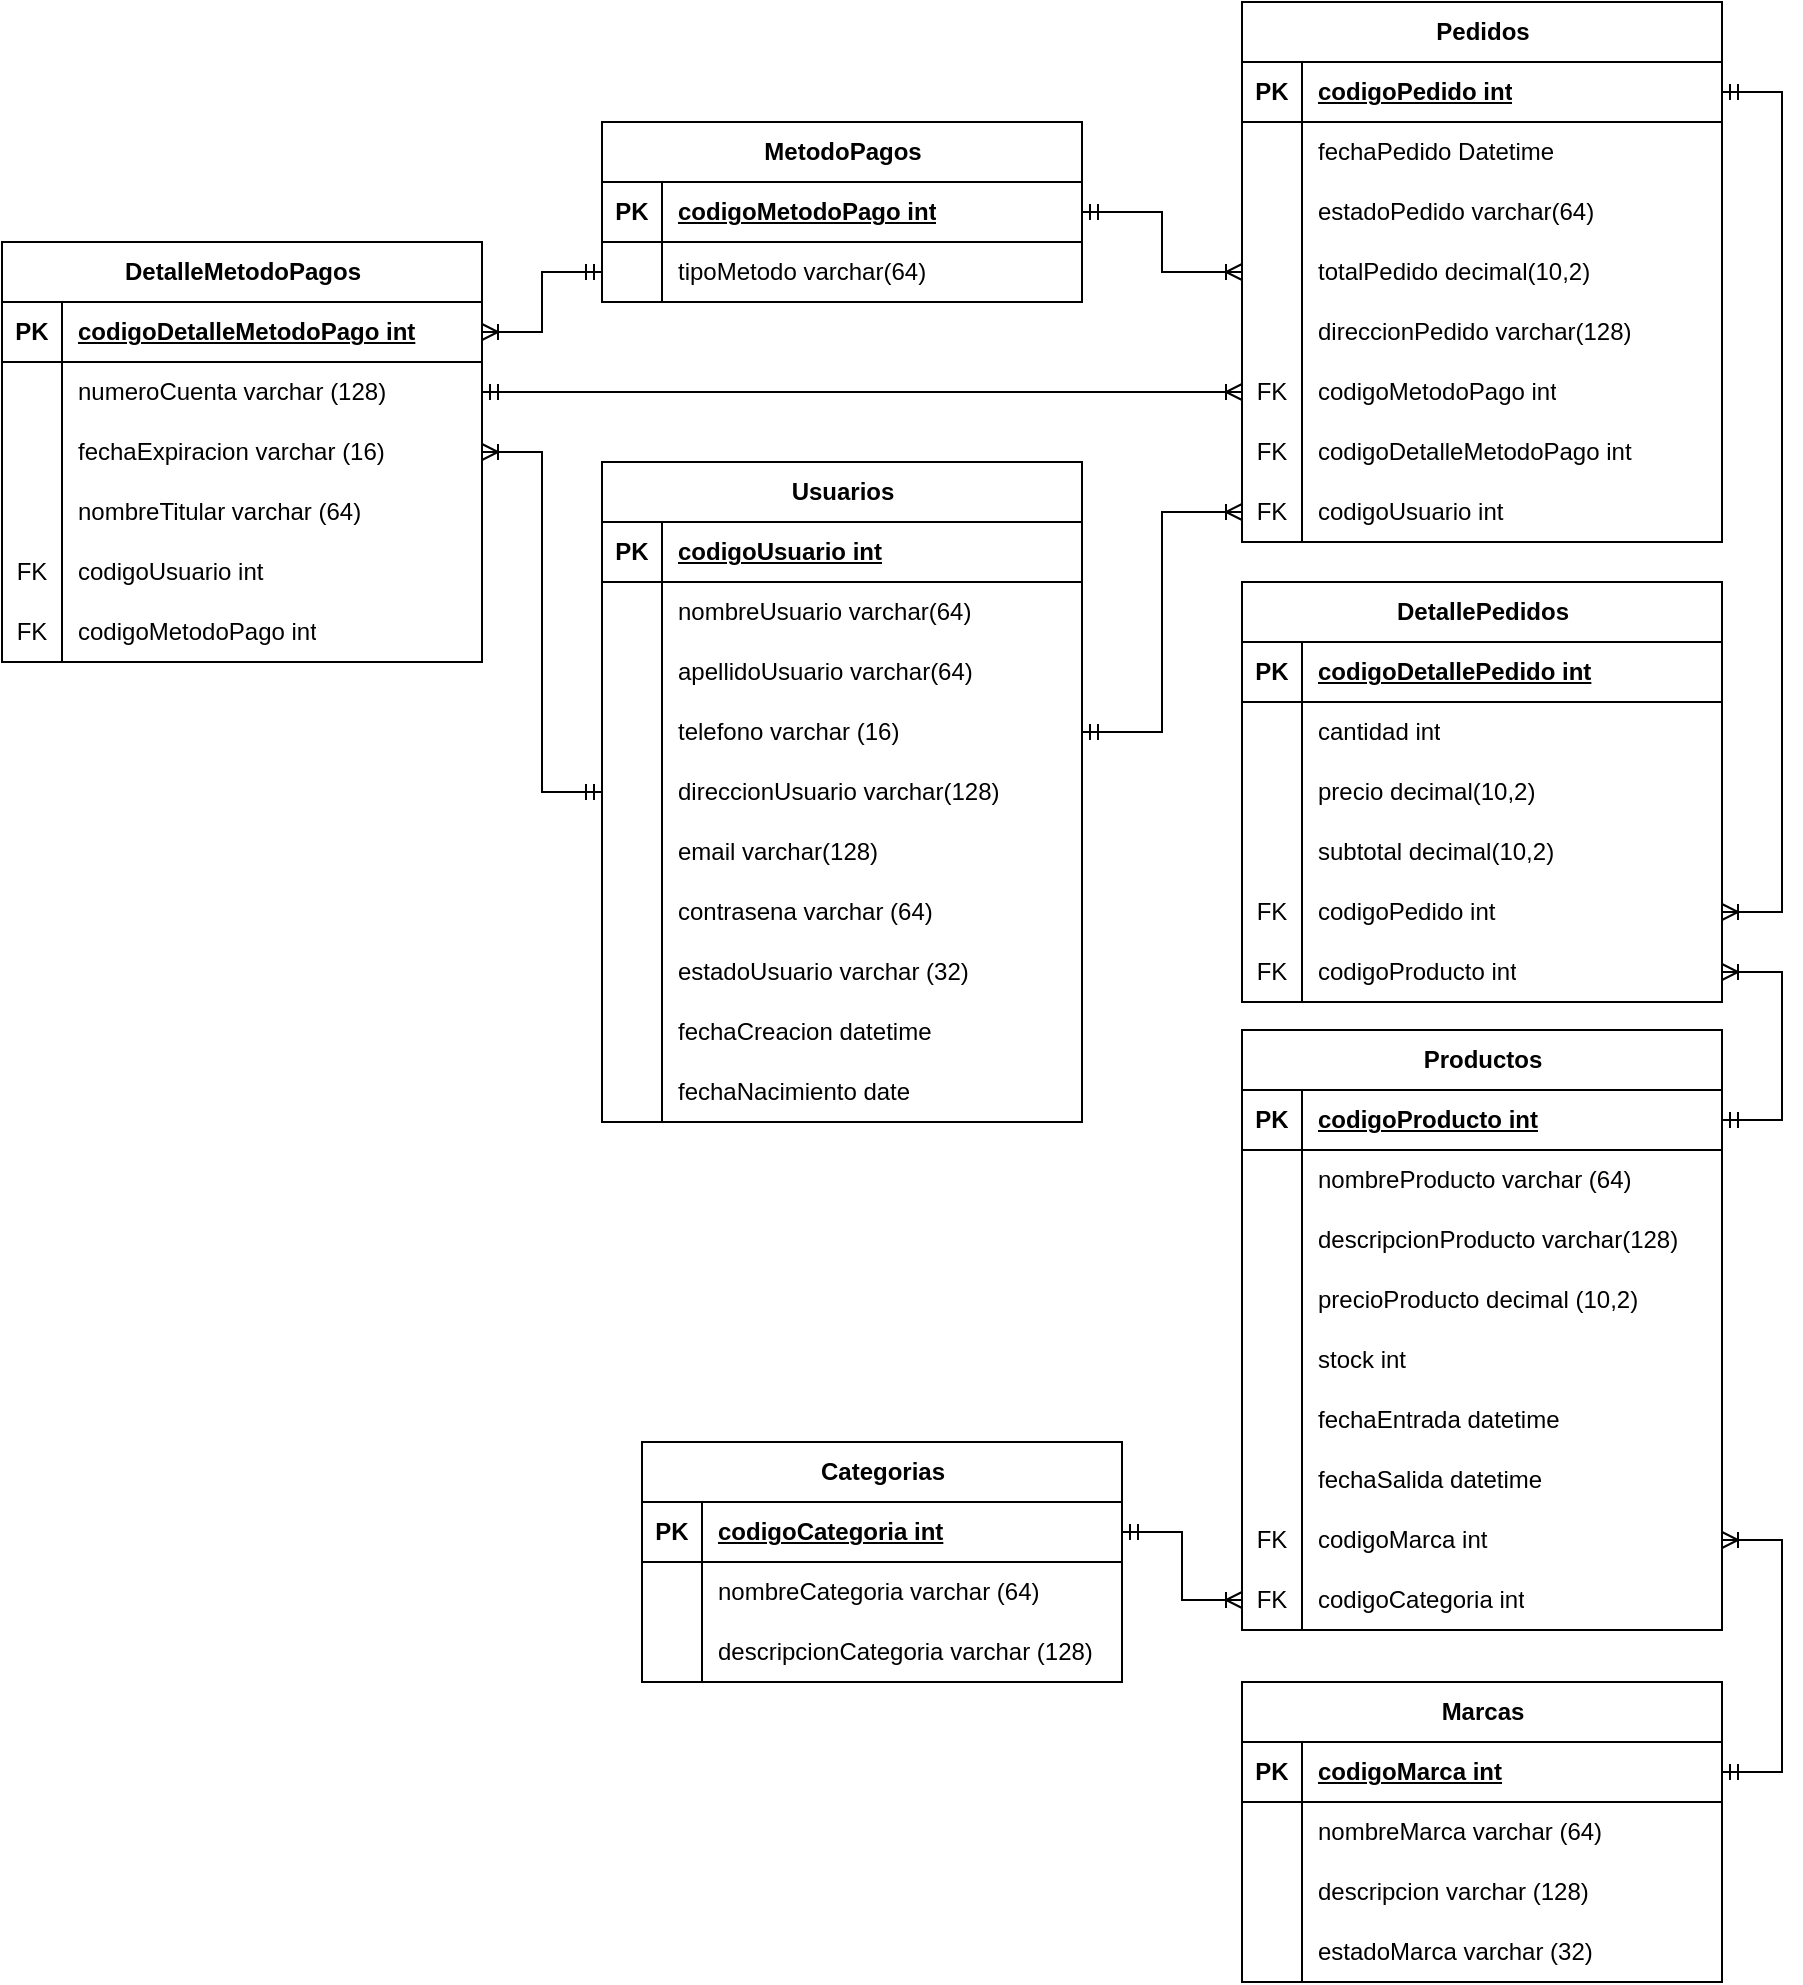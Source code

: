 <mxfile version="28.0.6">
  <diagram id="C5RBs43oDa-KdzZeNtuy" name="Page-1">
    <mxGraphModel dx="1336" dy="1874" grid="1" gridSize="10" guides="1" tooltips="1" connect="1" arrows="1" fold="1" page="1" pageScale="1" pageWidth="827" pageHeight="1169" math="0" shadow="0">
      <root>
        <mxCell id="WIyWlLk6GJQsqaUBKTNV-0" />
        <mxCell id="WIyWlLk6GJQsqaUBKTNV-1" parent="WIyWlLk6GJQsqaUBKTNV-0" />
        <mxCell id="YIvGXZSv0C_x6ZGH8pk--83" value="Usuarios" style="shape=table;startSize=30;container=1;collapsible=1;childLayout=tableLayout;fixedRows=1;rowLines=0;fontStyle=1;align=center;resizeLast=1;html=1;" parent="WIyWlLk6GJQsqaUBKTNV-1" vertex="1">
          <mxGeometry x="530" width="240" height="330" as="geometry" />
        </mxCell>
        <mxCell id="YIvGXZSv0C_x6ZGH8pk--84" value="" style="shape=tableRow;horizontal=0;startSize=0;swimlaneHead=0;swimlaneBody=0;fillColor=none;collapsible=0;dropTarget=0;points=[[0,0.5],[1,0.5]];portConstraint=eastwest;top=0;left=0;right=0;bottom=1;" parent="YIvGXZSv0C_x6ZGH8pk--83" vertex="1">
          <mxGeometry y="30" width="240" height="30" as="geometry" />
        </mxCell>
        <mxCell id="YIvGXZSv0C_x6ZGH8pk--85" value="PK" style="shape=partialRectangle;connectable=0;fillColor=none;top=0;left=0;bottom=0;right=0;fontStyle=1;overflow=hidden;whiteSpace=wrap;html=1;" parent="YIvGXZSv0C_x6ZGH8pk--84" vertex="1">
          <mxGeometry width="30" height="30" as="geometry">
            <mxRectangle width="30" height="30" as="alternateBounds" />
          </mxGeometry>
        </mxCell>
        <mxCell id="YIvGXZSv0C_x6ZGH8pk--86" value="codigoUsuario int" style="shape=partialRectangle;connectable=0;fillColor=none;top=0;left=0;bottom=0;right=0;align=left;spacingLeft=6;fontStyle=5;overflow=hidden;whiteSpace=wrap;html=1;" parent="YIvGXZSv0C_x6ZGH8pk--84" vertex="1">
          <mxGeometry x="30" width="210" height="30" as="geometry">
            <mxRectangle width="210" height="30" as="alternateBounds" />
          </mxGeometry>
        </mxCell>
        <mxCell id="YIvGXZSv0C_x6ZGH8pk--87" value="" style="shape=tableRow;horizontal=0;startSize=0;swimlaneHead=0;swimlaneBody=0;fillColor=none;collapsible=0;dropTarget=0;points=[[0,0.5],[1,0.5]];portConstraint=eastwest;top=0;left=0;right=0;bottom=0;" parent="YIvGXZSv0C_x6ZGH8pk--83" vertex="1">
          <mxGeometry y="60" width="240" height="30" as="geometry" />
        </mxCell>
        <mxCell id="YIvGXZSv0C_x6ZGH8pk--88" value="" style="shape=partialRectangle;connectable=0;fillColor=none;top=0;left=0;bottom=0;right=0;editable=1;overflow=hidden;whiteSpace=wrap;html=1;" parent="YIvGXZSv0C_x6ZGH8pk--87" vertex="1">
          <mxGeometry width="30" height="30" as="geometry">
            <mxRectangle width="30" height="30" as="alternateBounds" />
          </mxGeometry>
        </mxCell>
        <mxCell id="YIvGXZSv0C_x6ZGH8pk--89" value="nombreUsuario varchar(64)" style="shape=partialRectangle;connectable=0;fillColor=none;top=0;left=0;bottom=0;right=0;align=left;spacingLeft=6;overflow=hidden;whiteSpace=wrap;html=1;" parent="YIvGXZSv0C_x6ZGH8pk--87" vertex="1">
          <mxGeometry x="30" width="210" height="30" as="geometry">
            <mxRectangle width="210" height="30" as="alternateBounds" />
          </mxGeometry>
        </mxCell>
        <mxCell id="nKUHfuzP06QwGKwYTubW-30" value="" style="shape=tableRow;horizontal=0;startSize=0;swimlaneHead=0;swimlaneBody=0;fillColor=none;collapsible=0;dropTarget=0;points=[[0,0.5],[1,0.5]];portConstraint=eastwest;top=0;left=0;right=0;bottom=0;" parent="YIvGXZSv0C_x6ZGH8pk--83" vertex="1">
          <mxGeometry y="90" width="240" height="30" as="geometry" />
        </mxCell>
        <mxCell id="nKUHfuzP06QwGKwYTubW-31" value="" style="shape=partialRectangle;connectable=0;fillColor=none;top=0;left=0;bottom=0;right=0;editable=1;overflow=hidden;whiteSpace=wrap;html=1;" parent="nKUHfuzP06QwGKwYTubW-30" vertex="1">
          <mxGeometry width="30" height="30" as="geometry">
            <mxRectangle width="30" height="30" as="alternateBounds" />
          </mxGeometry>
        </mxCell>
        <mxCell id="nKUHfuzP06QwGKwYTubW-32" value="apellidoUsuario varchar(64)" style="shape=partialRectangle;connectable=0;fillColor=none;top=0;left=0;bottom=0;right=0;align=left;spacingLeft=6;overflow=hidden;whiteSpace=wrap;html=1;" parent="nKUHfuzP06QwGKwYTubW-30" vertex="1">
          <mxGeometry x="30" width="210" height="30" as="geometry">
            <mxRectangle width="210" height="30" as="alternateBounds" />
          </mxGeometry>
        </mxCell>
        <mxCell id="nKUHfuzP06QwGKwYTubW-36" value="" style="shape=tableRow;horizontal=0;startSize=0;swimlaneHead=0;swimlaneBody=0;fillColor=none;collapsible=0;dropTarget=0;points=[[0,0.5],[1,0.5]];portConstraint=eastwest;top=0;left=0;right=0;bottom=0;" parent="YIvGXZSv0C_x6ZGH8pk--83" vertex="1">
          <mxGeometry y="120" width="240" height="30" as="geometry" />
        </mxCell>
        <mxCell id="nKUHfuzP06QwGKwYTubW-37" value="" style="shape=partialRectangle;connectable=0;fillColor=none;top=0;left=0;bottom=0;right=0;editable=1;overflow=hidden;whiteSpace=wrap;html=1;" parent="nKUHfuzP06QwGKwYTubW-36" vertex="1">
          <mxGeometry width="30" height="30" as="geometry">
            <mxRectangle width="30" height="30" as="alternateBounds" />
          </mxGeometry>
        </mxCell>
        <mxCell id="nKUHfuzP06QwGKwYTubW-38" value="telefono varchar (16)" style="shape=partialRectangle;connectable=0;fillColor=none;top=0;left=0;bottom=0;right=0;align=left;spacingLeft=6;overflow=hidden;whiteSpace=wrap;html=1;" parent="nKUHfuzP06QwGKwYTubW-36" vertex="1">
          <mxGeometry x="30" width="210" height="30" as="geometry">
            <mxRectangle width="210" height="30" as="alternateBounds" />
          </mxGeometry>
        </mxCell>
        <mxCell id="nKUHfuzP06QwGKwYTubW-39" value="" style="shape=tableRow;horizontal=0;startSize=0;swimlaneHead=0;swimlaneBody=0;fillColor=none;collapsible=0;dropTarget=0;points=[[0,0.5],[1,0.5]];portConstraint=eastwest;top=0;left=0;right=0;bottom=0;" parent="YIvGXZSv0C_x6ZGH8pk--83" vertex="1">
          <mxGeometry y="150" width="240" height="30" as="geometry" />
        </mxCell>
        <mxCell id="nKUHfuzP06QwGKwYTubW-40" value="" style="shape=partialRectangle;connectable=0;fillColor=none;top=0;left=0;bottom=0;right=0;editable=1;overflow=hidden;whiteSpace=wrap;html=1;" parent="nKUHfuzP06QwGKwYTubW-39" vertex="1">
          <mxGeometry width="30" height="30" as="geometry">
            <mxRectangle width="30" height="30" as="alternateBounds" />
          </mxGeometry>
        </mxCell>
        <mxCell id="nKUHfuzP06QwGKwYTubW-41" value="direccionUsuario varchar(128)" style="shape=partialRectangle;connectable=0;fillColor=none;top=0;left=0;bottom=0;right=0;align=left;spacingLeft=6;overflow=hidden;whiteSpace=wrap;html=1;" parent="nKUHfuzP06QwGKwYTubW-39" vertex="1">
          <mxGeometry x="30" width="210" height="30" as="geometry">
            <mxRectangle width="210" height="30" as="alternateBounds" />
          </mxGeometry>
        </mxCell>
        <mxCell id="YIvGXZSv0C_x6ZGH8pk--90" value="" style="shape=tableRow;horizontal=0;startSize=0;swimlaneHead=0;swimlaneBody=0;fillColor=none;collapsible=0;dropTarget=0;points=[[0,0.5],[1,0.5]];portConstraint=eastwest;top=0;left=0;right=0;bottom=0;" parent="YIvGXZSv0C_x6ZGH8pk--83" vertex="1">
          <mxGeometry y="180" width="240" height="30" as="geometry" />
        </mxCell>
        <mxCell id="YIvGXZSv0C_x6ZGH8pk--91" value="" style="shape=partialRectangle;connectable=0;fillColor=none;top=0;left=0;bottom=0;right=0;editable=1;overflow=hidden;whiteSpace=wrap;html=1;" parent="YIvGXZSv0C_x6ZGH8pk--90" vertex="1">
          <mxGeometry width="30" height="30" as="geometry">
            <mxRectangle width="30" height="30" as="alternateBounds" />
          </mxGeometry>
        </mxCell>
        <mxCell id="YIvGXZSv0C_x6ZGH8pk--92" value="email varchar(128)" style="shape=partialRectangle;connectable=0;fillColor=none;top=0;left=0;bottom=0;right=0;align=left;spacingLeft=6;overflow=hidden;whiteSpace=wrap;html=1;" parent="YIvGXZSv0C_x6ZGH8pk--90" vertex="1">
          <mxGeometry x="30" width="210" height="30" as="geometry">
            <mxRectangle width="210" height="30" as="alternateBounds" />
          </mxGeometry>
        </mxCell>
        <mxCell id="Wc9O9Q77xkKXTdMsTyW6-39" value="" style="shape=tableRow;horizontal=0;startSize=0;swimlaneHead=0;swimlaneBody=0;fillColor=none;collapsible=0;dropTarget=0;points=[[0,0.5],[1,0.5]];portConstraint=eastwest;top=0;left=0;right=0;bottom=0;" vertex="1" parent="YIvGXZSv0C_x6ZGH8pk--83">
          <mxGeometry y="210" width="240" height="30" as="geometry" />
        </mxCell>
        <mxCell id="Wc9O9Q77xkKXTdMsTyW6-40" value="" style="shape=partialRectangle;connectable=0;fillColor=none;top=0;left=0;bottom=0;right=0;editable=1;overflow=hidden;whiteSpace=wrap;html=1;" vertex="1" parent="Wc9O9Q77xkKXTdMsTyW6-39">
          <mxGeometry width="30" height="30" as="geometry">
            <mxRectangle width="30" height="30" as="alternateBounds" />
          </mxGeometry>
        </mxCell>
        <mxCell id="Wc9O9Q77xkKXTdMsTyW6-41" value="contrasena varchar (64)" style="shape=partialRectangle;connectable=0;fillColor=none;top=0;left=0;bottom=0;right=0;align=left;spacingLeft=6;overflow=hidden;whiteSpace=wrap;html=1;" vertex="1" parent="Wc9O9Q77xkKXTdMsTyW6-39">
          <mxGeometry x="30" width="210" height="30" as="geometry">
            <mxRectangle width="210" height="30" as="alternateBounds" />
          </mxGeometry>
        </mxCell>
        <mxCell id="Wc9O9Q77xkKXTdMsTyW6-42" value="" style="shape=tableRow;horizontal=0;startSize=0;swimlaneHead=0;swimlaneBody=0;fillColor=none;collapsible=0;dropTarget=0;points=[[0,0.5],[1,0.5]];portConstraint=eastwest;top=0;left=0;right=0;bottom=0;" vertex="1" parent="YIvGXZSv0C_x6ZGH8pk--83">
          <mxGeometry y="240" width="240" height="30" as="geometry" />
        </mxCell>
        <mxCell id="Wc9O9Q77xkKXTdMsTyW6-43" value="" style="shape=partialRectangle;connectable=0;fillColor=none;top=0;left=0;bottom=0;right=0;editable=1;overflow=hidden;whiteSpace=wrap;html=1;" vertex="1" parent="Wc9O9Q77xkKXTdMsTyW6-42">
          <mxGeometry width="30" height="30" as="geometry">
            <mxRectangle width="30" height="30" as="alternateBounds" />
          </mxGeometry>
        </mxCell>
        <mxCell id="Wc9O9Q77xkKXTdMsTyW6-44" value="estadoUsuario varchar (32)" style="shape=partialRectangle;connectable=0;fillColor=none;top=0;left=0;bottom=0;right=0;align=left;spacingLeft=6;overflow=hidden;whiteSpace=wrap;html=1;" vertex="1" parent="Wc9O9Q77xkKXTdMsTyW6-42">
          <mxGeometry x="30" width="210" height="30" as="geometry">
            <mxRectangle width="210" height="30" as="alternateBounds" />
          </mxGeometry>
        </mxCell>
        <mxCell id="Wc9O9Q77xkKXTdMsTyW6-45" value="" style="shape=tableRow;horizontal=0;startSize=0;swimlaneHead=0;swimlaneBody=0;fillColor=none;collapsible=0;dropTarget=0;points=[[0,0.5],[1,0.5]];portConstraint=eastwest;top=0;left=0;right=0;bottom=0;" vertex="1" parent="YIvGXZSv0C_x6ZGH8pk--83">
          <mxGeometry y="270" width="240" height="30" as="geometry" />
        </mxCell>
        <mxCell id="Wc9O9Q77xkKXTdMsTyW6-46" value="" style="shape=partialRectangle;connectable=0;fillColor=none;top=0;left=0;bottom=0;right=0;editable=1;overflow=hidden;whiteSpace=wrap;html=1;" vertex="1" parent="Wc9O9Q77xkKXTdMsTyW6-45">
          <mxGeometry width="30" height="30" as="geometry">
            <mxRectangle width="30" height="30" as="alternateBounds" />
          </mxGeometry>
        </mxCell>
        <mxCell id="Wc9O9Q77xkKXTdMsTyW6-47" value="fechaCreacion datetime" style="shape=partialRectangle;connectable=0;fillColor=none;top=0;left=0;bottom=0;right=0;align=left;spacingLeft=6;overflow=hidden;whiteSpace=wrap;html=1;" vertex="1" parent="Wc9O9Q77xkKXTdMsTyW6-45">
          <mxGeometry x="30" width="210" height="30" as="geometry">
            <mxRectangle width="210" height="30" as="alternateBounds" />
          </mxGeometry>
        </mxCell>
        <mxCell id="nKUHfuzP06QwGKwYTubW-33" value="" style="shape=tableRow;horizontal=0;startSize=0;swimlaneHead=0;swimlaneBody=0;fillColor=none;collapsible=0;dropTarget=0;points=[[0,0.5],[1,0.5]];portConstraint=eastwest;top=0;left=0;right=0;bottom=0;" parent="YIvGXZSv0C_x6ZGH8pk--83" vertex="1">
          <mxGeometry y="300" width="240" height="30" as="geometry" />
        </mxCell>
        <mxCell id="nKUHfuzP06QwGKwYTubW-34" value="" style="shape=partialRectangle;connectable=0;fillColor=none;top=0;left=0;bottom=0;right=0;editable=1;overflow=hidden;whiteSpace=wrap;html=1;" parent="nKUHfuzP06QwGKwYTubW-33" vertex="1">
          <mxGeometry width="30" height="30" as="geometry">
            <mxRectangle width="30" height="30" as="alternateBounds" />
          </mxGeometry>
        </mxCell>
        <mxCell id="nKUHfuzP06QwGKwYTubW-35" value="fechaNacimiento date" style="shape=partialRectangle;connectable=0;fillColor=none;top=0;left=0;bottom=0;right=0;align=left;spacingLeft=6;overflow=hidden;whiteSpace=wrap;html=1;" parent="nKUHfuzP06QwGKwYTubW-33" vertex="1">
          <mxGeometry x="30" width="210" height="30" as="geometry">
            <mxRectangle width="210" height="30" as="alternateBounds" />
          </mxGeometry>
        </mxCell>
        <mxCell id="YIvGXZSv0C_x6ZGH8pk--102" value="Categorias" style="shape=table;startSize=30;container=1;collapsible=1;childLayout=tableLayout;fixedRows=1;rowLines=0;fontStyle=1;align=center;resizeLast=1;html=1;" parent="WIyWlLk6GJQsqaUBKTNV-1" vertex="1">
          <mxGeometry x="550" y="490" width="240" height="120" as="geometry" />
        </mxCell>
        <mxCell id="YIvGXZSv0C_x6ZGH8pk--103" value="" style="shape=tableRow;horizontal=0;startSize=0;swimlaneHead=0;swimlaneBody=0;fillColor=none;collapsible=0;dropTarget=0;points=[[0,0.5],[1,0.5]];portConstraint=eastwest;top=0;left=0;right=0;bottom=1;" parent="YIvGXZSv0C_x6ZGH8pk--102" vertex="1">
          <mxGeometry y="30" width="240" height="30" as="geometry" />
        </mxCell>
        <mxCell id="YIvGXZSv0C_x6ZGH8pk--104" value="PK" style="shape=partialRectangle;connectable=0;fillColor=none;top=0;left=0;bottom=0;right=0;fontStyle=1;overflow=hidden;whiteSpace=wrap;html=1;" parent="YIvGXZSv0C_x6ZGH8pk--103" vertex="1">
          <mxGeometry width="30" height="30" as="geometry">
            <mxRectangle width="30" height="30" as="alternateBounds" />
          </mxGeometry>
        </mxCell>
        <mxCell id="YIvGXZSv0C_x6ZGH8pk--105" value="codigoCategoria int" style="shape=partialRectangle;connectable=0;fillColor=none;top=0;left=0;bottom=0;right=0;align=left;spacingLeft=6;fontStyle=5;overflow=hidden;whiteSpace=wrap;html=1;" parent="YIvGXZSv0C_x6ZGH8pk--103" vertex="1">
          <mxGeometry x="30" width="210" height="30" as="geometry">
            <mxRectangle width="210" height="30" as="alternateBounds" />
          </mxGeometry>
        </mxCell>
        <mxCell id="YIvGXZSv0C_x6ZGH8pk--106" value="" style="shape=tableRow;horizontal=0;startSize=0;swimlaneHead=0;swimlaneBody=0;fillColor=none;collapsible=0;dropTarget=0;points=[[0,0.5],[1,0.5]];portConstraint=eastwest;top=0;left=0;right=0;bottom=0;" parent="YIvGXZSv0C_x6ZGH8pk--102" vertex="1">
          <mxGeometry y="60" width="240" height="30" as="geometry" />
        </mxCell>
        <mxCell id="YIvGXZSv0C_x6ZGH8pk--107" value="" style="shape=partialRectangle;connectable=0;fillColor=none;top=0;left=0;bottom=0;right=0;editable=1;overflow=hidden;whiteSpace=wrap;html=1;" parent="YIvGXZSv0C_x6ZGH8pk--106" vertex="1">
          <mxGeometry width="30" height="30" as="geometry">
            <mxRectangle width="30" height="30" as="alternateBounds" />
          </mxGeometry>
        </mxCell>
        <mxCell id="YIvGXZSv0C_x6ZGH8pk--108" value="nombreCategoria varchar (64)" style="shape=partialRectangle;connectable=0;fillColor=none;top=0;left=0;bottom=0;right=0;align=left;spacingLeft=6;overflow=hidden;whiteSpace=wrap;html=1;" parent="YIvGXZSv0C_x6ZGH8pk--106" vertex="1">
          <mxGeometry x="30" width="210" height="30" as="geometry">
            <mxRectangle width="210" height="30" as="alternateBounds" />
          </mxGeometry>
        </mxCell>
        <mxCell id="nKUHfuzP06QwGKwYTubW-0" value="" style="shape=tableRow;horizontal=0;startSize=0;swimlaneHead=0;swimlaneBody=0;fillColor=none;collapsible=0;dropTarget=0;points=[[0,0.5],[1,0.5]];portConstraint=eastwest;top=0;left=0;right=0;bottom=0;" parent="YIvGXZSv0C_x6ZGH8pk--102" vertex="1">
          <mxGeometry y="90" width="240" height="30" as="geometry" />
        </mxCell>
        <mxCell id="nKUHfuzP06QwGKwYTubW-1" value="" style="shape=partialRectangle;connectable=0;fillColor=none;top=0;left=0;bottom=0;right=0;editable=1;overflow=hidden;whiteSpace=wrap;html=1;" parent="nKUHfuzP06QwGKwYTubW-0" vertex="1">
          <mxGeometry width="30" height="30" as="geometry">
            <mxRectangle width="30" height="30" as="alternateBounds" />
          </mxGeometry>
        </mxCell>
        <mxCell id="nKUHfuzP06QwGKwYTubW-2" value="descripcionCategoria varchar (128)" style="shape=partialRectangle;connectable=0;fillColor=none;top=0;left=0;bottom=0;right=0;align=left;spacingLeft=6;overflow=hidden;whiteSpace=wrap;html=1;" parent="nKUHfuzP06QwGKwYTubW-0" vertex="1">
          <mxGeometry x="30" width="210" height="30" as="geometry">
            <mxRectangle width="210" height="30" as="alternateBounds" />
          </mxGeometry>
        </mxCell>
        <mxCell id="YIvGXZSv0C_x6ZGH8pk--140" value="Pedidos" style="shape=table;startSize=30;container=1;collapsible=1;childLayout=tableLayout;fixedRows=1;rowLines=0;fontStyle=1;align=center;resizeLast=1;html=1;" parent="WIyWlLk6GJQsqaUBKTNV-1" vertex="1">
          <mxGeometry x="850" y="-230" width="240" height="270" as="geometry" />
        </mxCell>
        <mxCell id="YIvGXZSv0C_x6ZGH8pk--141" value="" style="shape=tableRow;horizontal=0;startSize=0;swimlaneHead=0;swimlaneBody=0;fillColor=none;collapsible=0;dropTarget=0;points=[[0,0.5],[1,0.5]];portConstraint=eastwest;top=0;left=0;right=0;bottom=1;" parent="YIvGXZSv0C_x6ZGH8pk--140" vertex="1">
          <mxGeometry y="30" width="240" height="30" as="geometry" />
        </mxCell>
        <mxCell id="YIvGXZSv0C_x6ZGH8pk--142" value="PK" style="shape=partialRectangle;connectable=0;fillColor=none;top=0;left=0;bottom=0;right=0;fontStyle=1;overflow=hidden;whiteSpace=wrap;html=1;" parent="YIvGXZSv0C_x6ZGH8pk--141" vertex="1">
          <mxGeometry width="30" height="30" as="geometry">
            <mxRectangle width="30" height="30" as="alternateBounds" />
          </mxGeometry>
        </mxCell>
        <mxCell id="YIvGXZSv0C_x6ZGH8pk--143" value="codigoPedido int" style="shape=partialRectangle;connectable=0;fillColor=none;top=0;left=0;bottom=0;right=0;align=left;spacingLeft=6;fontStyle=5;overflow=hidden;whiteSpace=wrap;html=1;" parent="YIvGXZSv0C_x6ZGH8pk--141" vertex="1">
          <mxGeometry x="30" width="210" height="30" as="geometry">
            <mxRectangle width="210" height="30" as="alternateBounds" />
          </mxGeometry>
        </mxCell>
        <mxCell id="YIvGXZSv0C_x6ZGH8pk--147" value="" style="shape=tableRow;horizontal=0;startSize=0;swimlaneHead=0;swimlaneBody=0;fillColor=none;collapsible=0;dropTarget=0;points=[[0,0.5],[1,0.5]];portConstraint=eastwest;top=0;left=0;right=0;bottom=0;" parent="YIvGXZSv0C_x6ZGH8pk--140" vertex="1">
          <mxGeometry y="60" width="240" height="30" as="geometry" />
        </mxCell>
        <mxCell id="YIvGXZSv0C_x6ZGH8pk--148" value="" style="shape=partialRectangle;connectable=0;fillColor=none;top=0;left=0;bottom=0;right=0;editable=1;overflow=hidden;whiteSpace=wrap;html=1;" parent="YIvGXZSv0C_x6ZGH8pk--147" vertex="1">
          <mxGeometry width="30" height="30" as="geometry">
            <mxRectangle width="30" height="30" as="alternateBounds" />
          </mxGeometry>
        </mxCell>
        <mxCell id="YIvGXZSv0C_x6ZGH8pk--149" value="fechaPedido Datetime" style="shape=partialRectangle;connectable=0;fillColor=none;top=0;left=0;bottom=0;right=0;align=left;spacingLeft=6;overflow=hidden;whiteSpace=wrap;html=1;" parent="YIvGXZSv0C_x6ZGH8pk--147" vertex="1">
          <mxGeometry x="30" width="210" height="30" as="geometry">
            <mxRectangle width="210" height="30" as="alternateBounds" />
          </mxGeometry>
        </mxCell>
        <mxCell id="YIvGXZSv0C_x6ZGH8pk--150" value="" style="shape=tableRow;horizontal=0;startSize=0;swimlaneHead=0;swimlaneBody=0;fillColor=none;collapsible=0;dropTarget=0;points=[[0,0.5],[1,0.5]];portConstraint=eastwest;top=0;left=0;right=0;bottom=0;" parent="YIvGXZSv0C_x6ZGH8pk--140" vertex="1">
          <mxGeometry y="90" width="240" height="30" as="geometry" />
        </mxCell>
        <mxCell id="YIvGXZSv0C_x6ZGH8pk--151" value="" style="shape=partialRectangle;connectable=0;fillColor=none;top=0;left=0;bottom=0;right=0;editable=1;overflow=hidden;whiteSpace=wrap;html=1;" parent="YIvGXZSv0C_x6ZGH8pk--150" vertex="1">
          <mxGeometry width="30" height="30" as="geometry">
            <mxRectangle width="30" height="30" as="alternateBounds" />
          </mxGeometry>
        </mxCell>
        <mxCell id="YIvGXZSv0C_x6ZGH8pk--152" value="estadoPedido varchar(64)" style="shape=partialRectangle;connectable=0;fillColor=none;top=0;left=0;bottom=0;right=0;align=left;spacingLeft=6;overflow=hidden;whiteSpace=wrap;html=1;" parent="YIvGXZSv0C_x6ZGH8pk--150" vertex="1">
          <mxGeometry x="30" width="210" height="30" as="geometry">
            <mxRectangle width="210" height="30" as="alternateBounds" />
          </mxGeometry>
        </mxCell>
        <mxCell id="YIvGXZSv0C_x6ZGH8pk--153" value="" style="shape=tableRow;horizontal=0;startSize=0;swimlaneHead=0;swimlaneBody=0;fillColor=none;collapsible=0;dropTarget=0;points=[[0,0.5],[1,0.5]];portConstraint=eastwest;top=0;left=0;right=0;bottom=0;" parent="YIvGXZSv0C_x6ZGH8pk--140" vertex="1">
          <mxGeometry y="120" width="240" height="30" as="geometry" />
        </mxCell>
        <mxCell id="YIvGXZSv0C_x6ZGH8pk--154" value="" style="shape=partialRectangle;connectable=0;fillColor=none;top=0;left=0;bottom=0;right=0;editable=1;overflow=hidden;whiteSpace=wrap;html=1;" parent="YIvGXZSv0C_x6ZGH8pk--153" vertex="1">
          <mxGeometry width="30" height="30" as="geometry">
            <mxRectangle width="30" height="30" as="alternateBounds" />
          </mxGeometry>
        </mxCell>
        <mxCell id="YIvGXZSv0C_x6ZGH8pk--155" value="totalPedido decimal(10,2)" style="shape=partialRectangle;connectable=0;fillColor=none;top=0;left=0;bottom=0;right=0;align=left;spacingLeft=6;overflow=hidden;whiteSpace=wrap;html=1;" parent="YIvGXZSv0C_x6ZGH8pk--153" vertex="1">
          <mxGeometry x="30" width="210" height="30" as="geometry">
            <mxRectangle width="210" height="30" as="alternateBounds" />
          </mxGeometry>
        </mxCell>
        <mxCell id="YIvGXZSv0C_x6ZGH8pk--156" value="" style="shape=tableRow;horizontal=0;startSize=0;swimlaneHead=0;swimlaneBody=0;fillColor=none;collapsible=0;dropTarget=0;points=[[0,0.5],[1,0.5]];portConstraint=eastwest;top=0;left=0;right=0;bottom=0;" parent="YIvGXZSv0C_x6ZGH8pk--140" vertex="1">
          <mxGeometry y="150" width="240" height="30" as="geometry" />
        </mxCell>
        <mxCell id="YIvGXZSv0C_x6ZGH8pk--157" value="" style="shape=partialRectangle;connectable=0;fillColor=none;top=0;left=0;bottom=0;right=0;editable=1;overflow=hidden;whiteSpace=wrap;html=1;" parent="YIvGXZSv0C_x6ZGH8pk--156" vertex="1">
          <mxGeometry width="30" height="30" as="geometry">
            <mxRectangle width="30" height="30" as="alternateBounds" />
          </mxGeometry>
        </mxCell>
        <mxCell id="YIvGXZSv0C_x6ZGH8pk--158" value="direccionPedido varchar(128)" style="shape=partialRectangle;connectable=0;fillColor=none;top=0;left=0;bottom=0;right=0;align=left;spacingLeft=6;overflow=hidden;whiteSpace=wrap;html=1;" parent="YIvGXZSv0C_x6ZGH8pk--156" vertex="1">
          <mxGeometry x="30" width="210" height="30" as="geometry">
            <mxRectangle width="210" height="30" as="alternateBounds" />
          </mxGeometry>
        </mxCell>
        <mxCell id="nKUHfuzP06QwGKwYTubW-27" value="" style="shape=tableRow;horizontal=0;startSize=0;swimlaneHead=0;swimlaneBody=0;fillColor=none;collapsible=0;dropTarget=0;points=[[0,0.5],[1,0.5]];portConstraint=eastwest;top=0;left=0;right=0;bottom=0;" parent="YIvGXZSv0C_x6ZGH8pk--140" vertex="1">
          <mxGeometry y="180" width="240" height="30" as="geometry" />
        </mxCell>
        <mxCell id="nKUHfuzP06QwGKwYTubW-28" value="FK" style="shape=partialRectangle;connectable=0;fillColor=none;top=0;left=0;bottom=0;right=0;editable=1;overflow=hidden;whiteSpace=wrap;html=1;" parent="nKUHfuzP06QwGKwYTubW-27" vertex="1">
          <mxGeometry width="30" height="30" as="geometry">
            <mxRectangle width="30" height="30" as="alternateBounds" />
          </mxGeometry>
        </mxCell>
        <mxCell id="nKUHfuzP06QwGKwYTubW-29" value="codigoMetodoPago int" style="shape=partialRectangle;connectable=0;fillColor=none;top=0;left=0;bottom=0;right=0;align=left;spacingLeft=6;overflow=hidden;whiteSpace=wrap;html=1;" parent="nKUHfuzP06QwGKwYTubW-27" vertex="1">
          <mxGeometry x="30" width="210" height="30" as="geometry">
            <mxRectangle width="210" height="30" as="alternateBounds" />
          </mxGeometry>
        </mxCell>
        <mxCell id="Wc9O9Q77xkKXTdMsTyW6-48" value="" style="shape=tableRow;horizontal=0;startSize=0;swimlaneHead=0;swimlaneBody=0;fillColor=none;collapsible=0;dropTarget=0;points=[[0,0.5],[1,0.5]];portConstraint=eastwest;top=0;left=0;right=0;bottom=0;" vertex="1" parent="YIvGXZSv0C_x6ZGH8pk--140">
          <mxGeometry y="210" width="240" height="30" as="geometry" />
        </mxCell>
        <mxCell id="Wc9O9Q77xkKXTdMsTyW6-49" value="FK" style="shape=partialRectangle;connectable=0;fillColor=none;top=0;left=0;bottom=0;right=0;editable=1;overflow=hidden;whiteSpace=wrap;html=1;" vertex="1" parent="Wc9O9Q77xkKXTdMsTyW6-48">
          <mxGeometry width="30" height="30" as="geometry">
            <mxRectangle width="30" height="30" as="alternateBounds" />
          </mxGeometry>
        </mxCell>
        <mxCell id="Wc9O9Q77xkKXTdMsTyW6-50" value="codigoDetalleMetodoPago int" style="shape=partialRectangle;connectable=0;fillColor=none;top=0;left=0;bottom=0;right=0;align=left;spacingLeft=6;overflow=hidden;whiteSpace=wrap;html=1;" vertex="1" parent="Wc9O9Q77xkKXTdMsTyW6-48">
          <mxGeometry x="30" width="210" height="30" as="geometry">
            <mxRectangle width="210" height="30" as="alternateBounds" />
          </mxGeometry>
        </mxCell>
        <mxCell id="YIvGXZSv0C_x6ZGH8pk--144" value="" style="shape=tableRow;horizontal=0;startSize=0;swimlaneHead=0;swimlaneBody=0;fillColor=none;collapsible=0;dropTarget=0;points=[[0,0.5],[1,0.5]];portConstraint=eastwest;top=0;left=0;right=0;bottom=0;" parent="YIvGXZSv0C_x6ZGH8pk--140" vertex="1">
          <mxGeometry y="240" width="240" height="30" as="geometry" />
        </mxCell>
        <mxCell id="YIvGXZSv0C_x6ZGH8pk--145" value="FK" style="shape=partialRectangle;connectable=0;fillColor=none;top=0;left=0;bottom=0;right=0;editable=1;overflow=hidden;whiteSpace=wrap;html=1;" parent="YIvGXZSv0C_x6ZGH8pk--144" vertex="1">
          <mxGeometry width="30" height="30" as="geometry">
            <mxRectangle width="30" height="30" as="alternateBounds" />
          </mxGeometry>
        </mxCell>
        <mxCell id="YIvGXZSv0C_x6ZGH8pk--146" value="codigoUsuario int" style="shape=partialRectangle;connectable=0;fillColor=none;top=0;left=0;bottom=0;right=0;align=left;spacingLeft=6;overflow=hidden;whiteSpace=wrap;html=1;" parent="YIvGXZSv0C_x6ZGH8pk--144" vertex="1">
          <mxGeometry x="30" width="210" height="30" as="geometry">
            <mxRectangle width="210" height="30" as="alternateBounds" />
          </mxGeometry>
        </mxCell>
        <mxCell id="YIvGXZSv0C_x6ZGH8pk--184" value="DetallePedidos" style="shape=table;startSize=30;container=1;collapsible=1;childLayout=tableLayout;fixedRows=1;rowLines=0;fontStyle=1;align=center;resizeLast=1;html=1;" parent="WIyWlLk6GJQsqaUBKTNV-1" vertex="1">
          <mxGeometry x="850" y="60" width="240" height="210" as="geometry" />
        </mxCell>
        <mxCell id="YIvGXZSv0C_x6ZGH8pk--185" value="" style="shape=tableRow;horizontal=0;startSize=0;swimlaneHead=0;swimlaneBody=0;fillColor=none;collapsible=0;dropTarget=0;points=[[0,0.5],[1,0.5]];portConstraint=eastwest;top=0;left=0;right=0;bottom=1;" parent="YIvGXZSv0C_x6ZGH8pk--184" vertex="1">
          <mxGeometry y="30" width="240" height="30" as="geometry" />
        </mxCell>
        <mxCell id="YIvGXZSv0C_x6ZGH8pk--186" value="PK" style="shape=partialRectangle;connectable=0;fillColor=none;top=0;left=0;bottom=0;right=0;fontStyle=1;overflow=hidden;whiteSpace=wrap;html=1;" parent="YIvGXZSv0C_x6ZGH8pk--185" vertex="1">
          <mxGeometry width="30" height="30" as="geometry">
            <mxRectangle width="30" height="30" as="alternateBounds" />
          </mxGeometry>
        </mxCell>
        <mxCell id="YIvGXZSv0C_x6ZGH8pk--187" value="codigoDetallePedido int" style="shape=partialRectangle;connectable=0;fillColor=none;top=0;left=0;bottom=0;right=0;align=left;spacingLeft=6;fontStyle=5;overflow=hidden;whiteSpace=wrap;html=1;" parent="YIvGXZSv0C_x6ZGH8pk--185" vertex="1">
          <mxGeometry x="30" width="210" height="30" as="geometry">
            <mxRectangle width="210" height="30" as="alternateBounds" />
          </mxGeometry>
        </mxCell>
        <mxCell id="YIvGXZSv0C_x6ZGH8pk--194" value="" style="shape=tableRow;horizontal=0;startSize=0;swimlaneHead=0;swimlaneBody=0;fillColor=none;collapsible=0;dropTarget=0;points=[[0,0.5],[1,0.5]];portConstraint=eastwest;top=0;left=0;right=0;bottom=0;" parent="YIvGXZSv0C_x6ZGH8pk--184" vertex="1">
          <mxGeometry y="60" width="240" height="30" as="geometry" />
        </mxCell>
        <mxCell id="YIvGXZSv0C_x6ZGH8pk--195" value="" style="shape=partialRectangle;connectable=0;fillColor=none;top=0;left=0;bottom=0;right=0;editable=1;overflow=hidden;whiteSpace=wrap;html=1;" parent="YIvGXZSv0C_x6ZGH8pk--194" vertex="1">
          <mxGeometry width="30" height="30" as="geometry">
            <mxRectangle width="30" height="30" as="alternateBounds" />
          </mxGeometry>
        </mxCell>
        <mxCell id="YIvGXZSv0C_x6ZGH8pk--196" value="cantidad int" style="shape=partialRectangle;connectable=0;fillColor=none;top=0;left=0;bottom=0;right=0;align=left;spacingLeft=6;overflow=hidden;whiteSpace=wrap;html=1;" parent="YIvGXZSv0C_x6ZGH8pk--194" vertex="1">
          <mxGeometry x="30" width="210" height="30" as="geometry">
            <mxRectangle width="210" height="30" as="alternateBounds" />
          </mxGeometry>
        </mxCell>
        <mxCell id="nKUHfuzP06QwGKwYTubW-18" value="" style="shape=tableRow;horizontal=0;startSize=0;swimlaneHead=0;swimlaneBody=0;fillColor=none;collapsible=0;dropTarget=0;points=[[0,0.5],[1,0.5]];portConstraint=eastwest;top=0;left=0;right=0;bottom=0;" parent="YIvGXZSv0C_x6ZGH8pk--184" vertex="1">
          <mxGeometry y="90" width="240" height="30" as="geometry" />
        </mxCell>
        <mxCell id="nKUHfuzP06QwGKwYTubW-19" value="" style="shape=partialRectangle;connectable=0;fillColor=none;top=0;left=0;bottom=0;right=0;editable=1;overflow=hidden;whiteSpace=wrap;html=1;" parent="nKUHfuzP06QwGKwYTubW-18" vertex="1">
          <mxGeometry width="30" height="30" as="geometry">
            <mxRectangle width="30" height="30" as="alternateBounds" />
          </mxGeometry>
        </mxCell>
        <mxCell id="nKUHfuzP06QwGKwYTubW-20" value="precio decimal(10,2)" style="shape=partialRectangle;connectable=0;fillColor=none;top=0;left=0;bottom=0;right=0;align=left;spacingLeft=6;overflow=hidden;whiteSpace=wrap;html=1;" parent="nKUHfuzP06QwGKwYTubW-18" vertex="1">
          <mxGeometry x="30" width="210" height="30" as="geometry">
            <mxRectangle width="210" height="30" as="alternateBounds" />
          </mxGeometry>
        </mxCell>
        <mxCell id="nKUHfuzP06QwGKwYTubW-21" value="" style="shape=tableRow;horizontal=0;startSize=0;swimlaneHead=0;swimlaneBody=0;fillColor=none;collapsible=0;dropTarget=0;points=[[0,0.5],[1,0.5]];portConstraint=eastwest;top=0;left=0;right=0;bottom=0;" parent="YIvGXZSv0C_x6ZGH8pk--184" vertex="1">
          <mxGeometry y="120" width="240" height="30" as="geometry" />
        </mxCell>
        <mxCell id="nKUHfuzP06QwGKwYTubW-22" value="" style="shape=partialRectangle;connectable=0;fillColor=none;top=0;left=0;bottom=0;right=0;editable=1;overflow=hidden;whiteSpace=wrap;html=1;" parent="nKUHfuzP06QwGKwYTubW-21" vertex="1">
          <mxGeometry width="30" height="30" as="geometry">
            <mxRectangle width="30" height="30" as="alternateBounds" />
          </mxGeometry>
        </mxCell>
        <mxCell id="nKUHfuzP06QwGKwYTubW-23" value="subtotal decimal(10,2)" style="shape=partialRectangle;connectable=0;fillColor=none;top=0;left=0;bottom=0;right=0;align=left;spacingLeft=6;overflow=hidden;whiteSpace=wrap;html=1;" parent="nKUHfuzP06QwGKwYTubW-21" vertex="1">
          <mxGeometry x="30" width="210" height="30" as="geometry">
            <mxRectangle width="210" height="30" as="alternateBounds" />
          </mxGeometry>
        </mxCell>
        <mxCell id="YIvGXZSv0C_x6ZGH8pk--188" value="" style="shape=tableRow;horizontal=0;startSize=0;swimlaneHead=0;swimlaneBody=0;fillColor=none;collapsible=0;dropTarget=0;points=[[0,0.5],[1,0.5]];portConstraint=eastwest;top=0;left=0;right=0;bottom=0;" parent="YIvGXZSv0C_x6ZGH8pk--184" vertex="1">
          <mxGeometry y="150" width="240" height="30" as="geometry" />
        </mxCell>
        <mxCell id="YIvGXZSv0C_x6ZGH8pk--189" value="FK" style="shape=partialRectangle;connectable=0;fillColor=none;top=0;left=0;bottom=0;right=0;editable=1;overflow=hidden;whiteSpace=wrap;html=1;" parent="YIvGXZSv0C_x6ZGH8pk--188" vertex="1">
          <mxGeometry width="30" height="30" as="geometry">
            <mxRectangle width="30" height="30" as="alternateBounds" />
          </mxGeometry>
        </mxCell>
        <mxCell id="YIvGXZSv0C_x6ZGH8pk--190" value="codigoPedido int" style="shape=partialRectangle;connectable=0;fillColor=none;top=0;left=0;bottom=0;right=0;align=left;spacingLeft=6;overflow=hidden;whiteSpace=wrap;html=1;" parent="YIvGXZSv0C_x6ZGH8pk--188" vertex="1">
          <mxGeometry x="30" width="210" height="30" as="geometry">
            <mxRectangle width="210" height="30" as="alternateBounds" />
          </mxGeometry>
        </mxCell>
        <mxCell id="YIvGXZSv0C_x6ZGH8pk--191" value="" style="shape=tableRow;horizontal=0;startSize=0;swimlaneHead=0;swimlaneBody=0;fillColor=none;collapsible=0;dropTarget=0;points=[[0,0.5],[1,0.5]];portConstraint=eastwest;top=0;left=0;right=0;bottom=0;" parent="YIvGXZSv0C_x6ZGH8pk--184" vertex="1">
          <mxGeometry y="180" width="240" height="30" as="geometry" />
        </mxCell>
        <mxCell id="YIvGXZSv0C_x6ZGH8pk--192" value="FK" style="shape=partialRectangle;connectable=0;fillColor=none;top=0;left=0;bottom=0;right=0;editable=1;overflow=hidden;whiteSpace=wrap;html=1;" parent="YIvGXZSv0C_x6ZGH8pk--191" vertex="1">
          <mxGeometry width="30" height="30" as="geometry">
            <mxRectangle width="30" height="30" as="alternateBounds" />
          </mxGeometry>
        </mxCell>
        <mxCell id="YIvGXZSv0C_x6ZGH8pk--193" value="codigoProducto int" style="shape=partialRectangle;connectable=0;fillColor=none;top=0;left=0;bottom=0;right=0;align=left;spacingLeft=6;overflow=hidden;whiteSpace=wrap;html=1;" parent="YIvGXZSv0C_x6ZGH8pk--191" vertex="1">
          <mxGeometry x="30" width="210" height="30" as="geometry">
            <mxRectangle width="210" height="30" as="alternateBounds" />
          </mxGeometry>
        </mxCell>
        <mxCell id="YIvGXZSv0C_x6ZGH8pk--209" value="" style="edgeStyle=orthogonalEdgeStyle;fontSize=12;html=1;endArrow=ERoneToMany;startArrow=ERmandOne;rounded=0;" parent="WIyWlLk6GJQsqaUBKTNV-1" source="nKUHfuzP06QwGKwYTubW-36" target="YIvGXZSv0C_x6ZGH8pk--144" edge="1">
          <mxGeometry width="100" height="100" relative="1" as="geometry">
            <mxPoint x="880" y="620" as="sourcePoint" />
            <mxPoint x="980" y="520" as="targetPoint" />
          </mxGeometry>
        </mxCell>
        <mxCell id="YIvGXZSv0C_x6ZGH8pk--211" value="" style="edgeStyle=entityRelationEdgeStyle;fontSize=12;html=1;endArrow=ERoneToMany;startArrow=ERmandOne;rounded=0;" parent="WIyWlLk6GJQsqaUBKTNV-1" source="YIvGXZSv0C_x6ZGH8pk--141" target="YIvGXZSv0C_x6ZGH8pk--188" edge="1">
          <mxGeometry width="100" height="100" relative="1" as="geometry">
            <mxPoint x="1340" y="350" as="sourcePoint" />
            <mxPoint x="1440" y="250" as="targetPoint" />
          </mxGeometry>
        </mxCell>
        <mxCell id="YIvGXZSv0C_x6ZGH8pk--213" value="" style="edgeStyle=entityRelationEdgeStyle;fontSize=12;html=1;endArrow=ERoneToMany;startArrow=ERmandOne;rounded=0;" parent="WIyWlLk6GJQsqaUBKTNV-1" source="YIvGXZSv0C_x6ZGH8pk--122" target="YIvGXZSv0C_x6ZGH8pk--191" edge="1">
          <mxGeometry width="100" height="100" relative="1" as="geometry">
            <mxPoint x="1120" y="210" as="sourcePoint" />
            <mxPoint x="1220" y="110" as="targetPoint" />
            <Array as="points">
              <mxPoint x="1020" y="120" />
              <mxPoint x="1140" y="130" />
              <mxPoint x="1060" y="160" />
            </Array>
          </mxGeometry>
        </mxCell>
        <mxCell id="YIvGXZSv0C_x6ZGH8pk--214" value="" style="edgeStyle=entityRelationEdgeStyle;fontSize=12;html=1;endArrow=ERoneToMany;startArrow=ERmandOne;rounded=0;" parent="WIyWlLk6GJQsqaUBKTNV-1" source="YIvGXZSv0C_x6ZGH8pk--103" target="YIvGXZSv0C_x6ZGH8pk--125" edge="1">
          <mxGeometry width="100" height="100" relative="1" as="geometry">
            <mxPoint x="980" y="-160" as="sourcePoint" />
            <mxPoint x="1080" y="-260" as="targetPoint" />
          </mxGeometry>
        </mxCell>
        <mxCell id="YIvGXZSv0C_x6ZGH8pk--121" value="Productos" style="shape=table;startSize=30;container=1;collapsible=1;childLayout=tableLayout;fixedRows=1;rowLines=0;fontStyle=1;align=center;resizeLast=1;html=1;" parent="WIyWlLk6GJQsqaUBKTNV-1" vertex="1">
          <mxGeometry x="850" y="284" width="240" height="300" as="geometry" />
        </mxCell>
        <mxCell id="YIvGXZSv0C_x6ZGH8pk--122" value="" style="shape=tableRow;horizontal=0;startSize=0;swimlaneHead=0;swimlaneBody=0;fillColor=none;collapsible=0;dropTarget=0;points=[[0,0.5],[1,0.5]];portConstraint=eastwest;top=0;left=0;right=0;bottom=1;" parent="YIvGXZSv0C_x6ZGH8pk--121" vertex="1">
          <mxGeometry y="30" width="240" height="30" as="geometry" />
        </mxCell>
        <mxCell id="YIvGXZSv0C_x6ZGH8pk--123" value="PK" style="shape=partialRectangle;connectable=0;fillColor=none;top=0;left=0;bottom=0;right=0;fontStyle=1;overflow=hidden;whiteSpace=wrap;html=1;" parent="YIvGXZSv0C_x6ZGH8pk--122" vertex="1">
          <mxGeometry width="30" height="30" as="geometry">
            <mxRectangle width="30" height="30" as="alternateBounds" />
          </mxGeometry>
        </mxCell>
        <mxCell id="YIvGXZSv0C_x6ZGH8pk--124" value="codigoProducto int" style="shape=partialRectangle;connectable=0;fillColor=none;top=0;left=0;bottom=0;right=0;align=left;spacingLeft=6;fontStyle=5;overflow=hidden;whiteSpace=wrap;html=1;" parent="YIvGXZSv0C_x6ZGH8pk--122" vertex="1">
          <mxGeometry x="30" width="210" height="30" as="geometry">
            <mxRectangle width="210" height="30" as="alternateBounds" />
          </mxGeometry>
        </mxCell>
        <mxCell id="YIvGXZSv0C_x6ZGH8pk--128" value="" style="shape=tableRow;horizontal=0;startSize=0;swimlaneHead=0;swimlaneBody=0;fillColor=none;collapsible=0;dropTarget=0;points=[[0,0.5],[1,0.5]];portConstraint=eastwest;top=0;left=0;right=0;bottom=0;" parent="YIvGXZSv0C_x6ZGH8pk--121" vertex="1">
          <mxGeometry y="60" width="240" height="30" as="geometry" />
        </mxCell>
        <mxCell id="YIvGXZSv0C_x6ZGH8pk--129" value="" style="shape=partialRectangle;connectable=0;fillColor=none;top=0;left=0;bottom=0;right=0;editable=1;overflow=hidden;whiteSpace=wrap;html=1;" parent="YIvGXZSv0C_x6ZGH8pk--128" vertex="1">
          <mxGeometry width="30" height="30" as="geometry">
            <mxRectangle width="30" height="30" as="alternateBounds" />
          </mxGeometry>
        </mxCell>
        <mxCell id="YIvGXZSv0C_x6ZGH8pk--130" value="nombreProducto varchar (64)" style="shape=partialRectangle;connectable=0;fillColor=none;top=0;left=0;bottom=0;right=0;align=left;spacingLeft=6;overflow=hidden;whiteSpace=wrap;html=1;" parent="YIvGXZSv0C_x6ZGH8pk--128" vertex="1">
          <mxGeometry x="30" width="210" height="30" as="geometry">
            <mxRectangle width="210" height="30" as="alternateBounds" />
          </mxGeometry>
        </mxCell>
        <mxCell id="YIvGXZSv0C_x6ZGH8pk--131" value="" style="shape=tableRow;horizontal=0;startSize=0;swimlaneHead=0;swimlaneBody=0;fillColor=none;collapsible=0;dropTarget=0;points=[[0,0.5],[1,0.5]];portConstraint=eastwest;top=0;left=0;right=0;bottom=0;" parent="YIvGXZSv0C_x6ZGH8pk--121" vertex="1">
          <mxGeometry y="90" width="240" height="30" as="geometry" />
        </mxCell>
        <mxCell id="YIvGXZSv0C_x6ZGH8pk--132" value="" style="shape=partialRectangle;connectable=0;fillColor=none;top=0;left=0;bottom=0;right=0;editable=1;overflow=hidden;whiteSpace=wrap;html=1;" parent="YIvGXZSv0C_x6ZGH8pk--131" vertex="1">
          <mxGeometry width="30" height="30" as="geometry">
            <mxRectangle width="30" height="30" as="alternateBounds" />
          </mxGeometry>
        </mxCell>
        <mxCell id="YIvGXZSv0C_x6ZGH8pk--133" value="descripcionProducto varchar(128)" style="shape=partialRectangle;connectable=0;fillColor=none;top=0;left=0;bottom=0;right=0;align=left;spacingLeft=6;overflow=hidden;whiteSpace=wrap;html=1;" parent="YIvGXZSv0C_x6ZGH8pk--131" vertex="1">
          <mxGeometry x="30" width="210" height="30" as="geometry">
            <mxRectangle width="210" height="30" as="alternateBounds" />
          </mxGeometry>
        </mxCell>
        <mxCell id="YIvGXZSv0C_x6ZGH8pk--134" value="" style="shape=tableRow;horizontal=0;startSize=0;swimlaneHead=0;swimlaneBody=0;fillColor=none;collapsible=0;dropTarget=0;points=[[0,0.5],[1,0.5]];portConstraint=eastwest;top=0;left=0;right=0;bottom=0;" parent="YIvGXZSv0C_x6ZGH8pk--121" vertex="1">
          <mxGeometry y="120" width="240" height="30" as="geometry" />
        </mxCell>
        <mxCell id="YIvGXZSv0C_x6ZGH8pk--135" value="" style="shape=partialRectangle;connectable=0;fillColor=none;top=0;left=0;bottom=0;right=0;editable=1;overflow=hidden;whiteSpace=wrap;html=1;" parent="YIvGXZSv0C_x6ZGH8pk--134" vertex="1">
          <mxGeometry width="30" height="30" as="geometry">
            <mxRectangle width="30" height="30" as="alternateBounds" />
          </mxGeometry>
        </mxCell>
        <mxCell id="YIvGXZSv0C_x6ZGH8pk--136" value="precioProducto decimal (10,2)" style="shape=partialRectangle;connectable=0;fillColor=none;top=0;left=0;bottom=0;right=0;align=left;spacingLeft=6;overflow=hidden;whiteSpace=wrap;html=1;" parent="YIvGXZSv0C_x6ZGH8pk--134" vertex="1">
          <mxGeometry x="30" width="210" height="30" as="geometry">
            <mxRectangle width="210" height="30" as="alternateBounds" />
          </mxGeometry>
        </mxCell>
        <mxCell id="Gk2o7Cub8ocjMuORgPm2-44" value="" style="shape=tableRow;horizontal=0;startSize=0;swimlaneHead=0;swimlaneBody=0;fillColor=none;collapsible=0;dropTarget=0;points=[[0,0.5],[1,0.5]];portConstraint=eastwest;top=0;left=0;right=0;bottom=0;" parent="YIvGXZSv0C_x6ZGH8pk--121" vertex="1">
          <mxGeometry y="150" width="240" height="30" as="geometry" />
        </mxCell>
        <mxCell id="Gk2o7Cub8ocjMuORgPm2-45" value="" style="shape=partialRectangle;connectable=0;fillColor=none;top=0;left=0;bottom=0;right=0;editable=1;overflow=hidden;whiteSpace=wrap;html=1;" parent="Gk2o7Cub8ocjMuORgPm2-44" vertex="1">
          <mxGeometry width="30" height="30" as="geometry">
            <mxRectangle width="30" height="30" as="alternateBounds" />
          </mxGeometry>
        </mxCell>
        <mxCell id="Gk2o7Cub8ocjMuORgPm2-46" value="stock int" style="shape=partialRectangle;connectable=0;fillColor=none;top=0;left=0;bottom=0;right=0;align=left;spacingLeft=6;overflow=hidden;whiteSpace=wrap;html=1;" parent="Gk2o7Cub8ocjMuORgPm2-44" vertex="1">
          <mxGeometry x="30" width="210" height="30" as="geometry">
            <mxRectangle width="210" height="30" as="alternateBounds" />
          </mxGeometry>
        </mxCell>
        <mxCell id="Wc9O9Q77xkKXTdMsTyW6-51" value="" style="shape=tableRow;horizontal=0;startSize=0;swimlaneHead=0;swimlaneBody=0;fillColor=none;collapsible=0;dropTarget=0;points=[[0,0.5],[1,0.5]];portConstraint=eastwest;top=0;left=0;right=0;bottom=0;" vertex="1" parent="YIvGXZSv0C_x6ZGH8pk--121">
          <mxGeometry y="180" width="240" height="30" as="geometry" />
        </mxCell>
        <mxCell id="Wc9O9Q77xkKXTdMsTyW6-52" value="" style="shape=partialRectangle;connectable=0;fillColor=none;top=0;left=0;bottom=0;right=0;editable=1;overflow=hidden;whiteSpace=wrap;html=1;" vertex="1" parent="Wc9O9Q77xkKXTdMsTyW6-51">
          <mxGeometry width="30" height="30" as="geometry">
            <mxRectangle width="30" height="30" as="alternateBounds" />
          </mxGeometry>
        </mxCell>
        <mxCell id="Wc9O9Q77xkKXTdMsTyW6-53" value="fechaEntrada datetime" style="shape=partialRectangle;connectable=0;fillColor=none;top=0;left=0;bottom=0;right=0;align=left;spacingLeft=6;overflow=hidden;whiteSpace=wrap;html=1;" vertex="1" parent="Wc9O9Q77xkKXTdMsTyW6-51">
          <mxGeometry x="30" width="210" height="30" as="geometry">
            <mxRectangle width="210" height="30" as="alternateBounds" />
          </mxGeometry>
        </mxCell>
        <mxCell id="Wc9O9Q77xkKXTdMsTyW6-54" value="" style="shape=tableRow;horizontal=0;startSize=0;swimlaneHead=0;swimlaneBody=0;fillColor=none;collapsible=0;dropTarget=0;points=[[0,0.5],[1,0.5]];portConstraint=eastwest;top=0;left=0;right=0;bottom=0;" vertex="1" parent="YIvGXZSv0C_x6ZGH8pk--121">
          <mxGeometry y="210" width="240" height="30" as="geometry" />
        </mxCell>
        <mxCell id="Wc9O9Q77xkKXTdMsTyW6-55" value="" style="shape=partialRectangle;connectable=0;fillColor=none;top=0;left=0;bottom=0;right=0;editable=1;overflow=hidden;whiteSpace=wrap;html=1;" vertex="1" parent="Wc9O9Q77xkKXTdMsTyW6-54">
          <mxGeometry width="30" height="30" as="geometry">
            <mxRectangle width="30" height="30" as="alternateBounds" />
          </mxGeometry>
        </mxCell>
        <mxCell id="Wc9O9Q77xkKXTdMsTyW6-56" value="fechaSalida datetime" style="shape=partialRectangle;connectable=0;fillColor=none;top=0;left=0;bottom=0;right=0;align=left;spacingLeft=6;overflow=hidden;whiteSpace=wrap;html=1;" vertex="1" parent="Wc9O9Q77xkKXTdMsTyW6-54">
          <mxGeometry x="30" width="210" height="30" as="geometry">
            <mxRectangle width="210" height="30" as="alternateBounds" />
          </mxGeometry>
        </mxCell>
        <mxCell id="nKUHfuzP06QwGKwYTubW-3" value="" style="shape=tableRow;horizontal=0;startSize=0;swimlaneHead=0;swimlaneBody=0;fillColor=none;collapsible=0;dropTarget=0;points=[[0,0.5],[1,0.5]];portConstraint=eastwest;top=0;left=0;right=0;bottom=0;" parent="YIvGXZSv0C_x6ZGH8pk--121" vertex="1">
          <mxGeometry y="240" width="240" height="30" as="geometry" />
        </mxCell>
        <mxCell id="nKUHfuzP06QwGKwYTubW-4" value="FK" style="shape=partialRectangle;connectable=0;fillColor=none;top=0;left=0;bottom=0;right=0;editable=1;overflow=hidden;whiteSpace=wrap;html=1;" parent="nKUHfuzP06QwGKwYTubW-3" vertex="1">
          <mxGeometry width="30" height="30" as="geometry">
            <mxRectangle width="30" height="30" as="alternateBounds" />
          </mxGeometry>
        </mxCell>
        <mxCell id="nKUHfuzP06QwGKwYTubW-5" value="codigoMarca int" style="shape=partialRectangle;connectable=0;fillColor=none;top=0;left=0;bottom=0;right=0;align=left;spacingLeft=6;overflow=hidden;whiteSpace=wrap;html=1;" parent="nKUHfuzP06QwGKwYTubW-3" vertex="1">
          <mxGeometry x="30" width="210" height="30" as="geometry">
            <mxRectangle width="210" height="30" as="alternateBounds" />
          </mxGeometry>
        </mxCell>
        <mxCell id="YIvGXZSv0C_x6ZGH8pk--125" value="" style="shape=tableRow;horizontal=0;startSize=0;swimlaneHead=0;swimlaneBody=0;fillColor=none;collapsible=0;dropTarget=0;points=[[0,0.5],[1,0.5]];portConstraint=eastwest;top=0;left=0;right=0;bottom=0;" parent="YIvGXZSv0C_x6ZGH8pk--121" vertex="1">
          <mxGeometry y="270" width="240" height="30" as="geometry" />
        </mxCell>
        <mxCell id="YIvGXZSv0C_x6ZGH8pk--126" value="FK" style="shape=partialRectangle;connectable=0;fillColor=none;top=0;left=0;bottom=0;right=0;editable=1;overflow=hidden;whiteSpace=wrap;html=1;" parent="YIvGXZSv0C_x6ZGH8pk--125" vertex="1">
          <mxGeometry width="30" height="30" as="geometry">
            <mxRectangle width="30" height="30" as="alternateBounds" />
          </mxGeometry>
        </mxCell>
        <mxCell id="YIvGXZSv0C_x6ZGH8pk--127" value="codigoCategoria int" style="shape=partialRectangle;connectable=0;fillColor=none;top=0;left=0;bottom=0;right=0;align=left;spacingLeft=6;overflow=hidden;whiteSpace=wrap;html=1;" parent="YIvGXZSv0C_x6ZGH8pk--125" vertex="1">
          <mxGeometry x="30" width="210" height="30" as="geometry">
            <mxRectangle width="210" height="30" as="alternateBounds" />
          </mxGeometry>
        </mxCell>
        <mxCell id="nKUHfuzP06QwGKwYTubW-67" value="MetodoPagos" style="shape=table;startSize=30;container=1;collapsible=1;childLayout=tableLayout;fixedRows=1;rowLines=0;fontStyle=1;align=center;resizeLast=1;html=1;" parent="WIyWlLk6GJQsqaUBKTNV-1" vertex="1">
          <mxGeometry x="530" y="-170" width="240" height="90" as="geometry" />
        </mxCell>
        <mxCell id="nKUHfuzP06QwGKwYTubW-68" value="" style="shape=tableRow;horizontal=0;startSize=0;swimlaneHead=0;swimlaneBody=0;fillColor=none;collapsible=0;dropTarget=0;points=[[0,0.5],[1,0.5]];portConstraint=eastwest;top=0;left=0;right=0;bottom=1;" parent="nKUHfuzP06QwGKwYTubW-67" vertex="1">
          <mxGeometry y="30" width="240" height="30" as="geometry" />
        </mxCell>
        <mxCell id="nKUHfuzP06QwGKwYTubW-69" value="PK" style="shape=partialRectangle;connectable=0;fillColor=none;top=0;left=0;bottom=0;right=0;fontStyle=1;overflow=hidden;whiteSpace=wrap;html=1;" parent="nKUHfuzP06QwGKwYTubW-68" vertex="1">
          <mxGeometry width="30" height="30" as="geometry">
            <mxRectangle width="30" height="30" as="alternateBounds" />
          </mxGeometry>
        </mxCell>
        <mxCell id="nKUHfuzP06QwGKwYTubW-70" value="codigoMetodoPago int" style="shape=partialRectangle;connectable=0;fillColor=none;top=0;left=0;bottom=0;right=0;align=left;spacingLeft=6;fontStyle=5;overflow=hidden;whiteSpace=wrap;html=1;" parent="nKUHfuzP06QwGKwYTubW-68" vertex="1">
          <mxGeometry x="30" width="210" height="30" as="geometry">
            <mxRectangle width="210" height="30" as="alternateBounds" />
          </mxGeometry>
        </mxCell>
        <mxCell id="nKUHfuzP06QwGKwYTubW-71" value="" style="shape=tableRow;horizontal=0;startSize=0;swimlaneHead=0;swimlaneBody=0;fillColor=none;collapsible=0;dropTarget=0;points=[[0,0.5],[1,0.5]];portConstraint=eastwest;top=0;left=0;right=0;bottom=0;" parent="nKUHfuzP06QwGKwYTubW-67" vertex="1">
          <mxGeometry y="60" width="240" height="30" as="geometry" />
        </mxCell>
        <mxCell id="nKUHfuzP06QwGKwYTubW-72" value="" style="shape=partialRectangle;connectable=0;fillColor=none;top=0;left=0;bottom=0;right=0;editable=1;overflow=hidden;whiteSpace=wrap;html=1;" parent="nKUHfuzP06QwGKwYTubW-71" vertex="1">
          <mxGeometry width="30" height="30" as="geometry">
            <mxRectangle width="30" height="30" as="alternateBounds" />
          </mxGeometry>
        </mxCell>
        <mxCell id="nKUHfuzP06QwGKwYTubW-73" value="tipoMetodo varchar(64)" style="shape=partialRectangle;connectable=0;fillColor=none;top=0;left=0;bottom=0;right=0;align=left;spacingLeft=6;overflow=hidden;whiteSpace=wrap;html=1;" parent="nKUHfuzP06QwGKwYTubW-71" vertex="1">
          <mxGeometry x="30" width="210" height="30" as="geometry">
            <mxRectangle width="210" height="30" as="alternateBounds" />
          </mxGeometry>
        </mxCell>
        <mxCell id="nKUHfuzP06QwGKwYTubW-88" value="" style="edgeStyle=orthogonalEdgeStyle;fontSize=12;html=1;endArrow=ERoneToMany;startArrow=ERmandOne;rounded=0;" parent="WIyWlLk6GJQsqaUBKTNV-1" source="nKUHfuzP06QwGKwYTubW-67" target="YIvGXZSv0C_x6ZGH8pk--140" edge="1">
          <mxGeometry width="100" height="100" relative="1" as="geometry">
            <mxPoint x="640" y="-440" as="sourcePoint" />
            <mxPoint x="1040" y="-144.947" as="targetPoint" />
          </mxGeometry>
        </mxCell>
        <mxCell id="nKUHfuzP06QwGKwYTubW-89" value="" style="edgeStyle=entityRelationEdgeStyle;fontSize=12;html=1;endArrow=ERoneToMany;startArrow=ERmandOne;rounded=0;" parent="WIyWlLk6GJQsqaUBKTNV-1" source="YIvGXZSv0C_x6ZGH8pk--83" target="Wc9O9Q77xkKXTdMsTyW6-10" edge="1">
          <mxGeometry width="100" height="100" relative="1" as="geometry">
            <mxPoint x="620" y="20" as="sourcePoint" />
            <mxPoint x="740" y="10" as="targetPoint" />
          </mxGeometry>
        </mxCell>
        <mxCell id="nKUHfuzP06QwGKwYTubW-90" value="Marcas" style="shape=table;startSize=30;container=1;collapsible=1;childLayout=tableLayout;fixedRows=1;rowLines=0;fontStyle=1;align=center;resizeLast=1;html=1;" parent="WIyWlLk6GJQsqaUBKTNV-1" vertex="1">
          <mxGeometry x="850" y="610" width="240" height="150" as="geometry" />
        </mxCell>
        <mxCell id="nKUHfuzP06QwGKwYTubW-91" value="" style="shape=tableRow;horizontal=0;startSize=0;swimlaneHead=0;swimlaneBody=0;fillColor=none;collapsible=0;dropTarget=0;points=[[0,0.5],[1,0.5]];portConstraint=eastwest;top=0;left=0;right=0;bottom=1;" parent="nKUHfuzP06QwGKwYTubW-90" vertex="1">
          <mxGeometry y="30" width="240" height="30" as="geometry" />
        </mxCell>
        <mxCell id="nKUHfuzP06QwGKwYTubW-92" value="PK" style="shape=partialRectangle;connectable=0;fillColor=none;top=0;left=0;bottom=0;right=0;fontStyle=1;overflow=hidden;whiteSpace=wrap;html=1;" parent="nKUHfuzP06QwGKwYTubW-91" vertex="1">
          <mxGeometry width="30" height="30" as="geometry">
            <mxRectangle width="30" height="30" as="alternateBounds" />
          </mxGeometry>
        </mxCell>
        <mxCell id="nKUHfuzP06QwGKwYTubW-93" value="codigoMarca int" style="shape=partialRectangle;connectable=0;fillColor=none;top=0;left=0;bottom=0;right=0;align=left;spacingLeft=6;fontStyle=5;overflow=hidden;whiteSpace=wrap;html=1;" parent="nKUHfuzP06QwGKwYTubW-91" vertex="1">
          <mxGeometry x="30" width="210" height="30" as="geometry">
            <mxRectangle width="210" height="30" as="alternateBounds" />
          </mxGeometry>
        </mxCell>
        <mxCell id="nKUHfuzP06QwGKwYTubW-94" value="" style="shape=tableRow;horizontal=0;startSize=0;swimlaneHead=0;swimlaneBody=0;fillColor=none;collapsible=0;dropTarget=0;points=[[0,0.5],[1,0.5]];portConstraint=eastwest;top=0;left=0;right=0;bottom=0;" parent="nKUHfuzP06QwGKwYTubW-90" vertex="1">
          <mxGeometry y="60" width="240" height="30" as="geometry" />
        </mxCell>
        <mxCell id="nKUHfuzP06QwGKwYTubW-95" value="" style="shape=partialRectangle;connectable=0;fillColor=none;top=0;left=0;bottom=0;right=0;editable=1;overflow=hidden;whiteSpace=wrap;html=1;" parent="nKUHfuzP06QwGKwYTubW-94" vertex="1">
          <mxGeometry width="30" height="30" as="geometry">
            <mxRectangle width="30" height="30" as="alternateBounds" />
          </mxGeometry>
        </mxCell>
        <mxCell id="nKUHfuzP06QwGKwYTubW-96" value="nombreMarca varchar (64)" style="shape=partialRectangle;connectable=0;fillColor=none;top=0;left=0;bottom=0;right=0;align=left;spacingLeft=6;overflow=hidden;whiteSpace=wrap;html=1;" parent="nKUHfuzP06QwGKwYTubW-94" vertex="1">
          <mxGeometry x="30" width="210" height="30" as="geometry">
            <mxRectangle width="210" height="30" as="alternateBounds" />
          </mxGeometry>
        </mxCell>
        <mxCell id="Wc9O9Q77xkKXTdMsTyW6-57" value="" style="shape=tableRow;horizontal=0;startSize=0;swimlaneHead=0;swimlaneBody=0;fillColor=none;collapsible=0;dropTarget=0;points=[[0,0.5],[1,0.5]];portConstraint=eastwest;top=0;left=0;right=0;bottom=0;" vertex="1" parent="nKUHfuzP06QwGKwYTubW-90">
          <mxGeometry y="90" width="240" height="30" as="geometry" />
        </mxCell>
        <mxCell id="Wc9O9Q77xkKXTdMsTyW6-58" value="" style="shape=partialRectangle;connectable=0;fillColor=none;top=0;left=0;bottom=0;right=0;editable=1;overflow=hidden;whiteSpace=wrap;html=1;" vertex="1" parent="Wc9O9Q77xkKXTdMsTyW6-57">
          <mxGeometry width="30" height="30" as="geometry">
            <mxRectangle width="30" height="30" as="alternateBounds" />
          </mxGeometry>
        </mxCell>
        <mxCell id="Wc9O9Q77xkKXTdMsTyW6-59" value="descripcion varchar (128)" style="shape=partialRectangle;connectable=0;fillColor=none;top=0;left=0;bottom=0;right=0;align=left;spacingLeft=6;overflow=hidden;whiteSpace=wrap;html=1;" vertex="1" parent="Wc9O9Q77xkKXTdMsTyW6-57">
          <mxGeometry x="30" width="210" height="30" as="geometry">
            <mxRectangle width="210" height="30" as="alternateBounds" />
          </mxGeometry>
        </mxCell>
        <mxCell id="nKUHfuzP06QwGKwYTubW-97" value="" style="shape=tableRow;horizontal=0;startSize=0;swimlaneHead=0;swimlaneBody=0;fillColor=none;collapsible=0;dropTarget=0;points=[[0,0.5],[1,0.5]];portConstraint=eastwest;top=0;left=0;right=0;bottom=0;" parent="nKUHfuzP06QwGKwYTubW-90" vertex="1">
          <mxGeometry y="120" width="240" height="30" as="geometry" />
        </mxCell>
        <mxCell id="nKUHfuzP06QwGKwYTubW-98" value="" style="shape=partialRectangle;connectable=0;fillColor=none;top=0;left=0;bottom=0;right=0;editable=1;overflow=hidden;whiteSpace=wrap;html=1;" parent="nKUHfuzP06QwGKwYTubW-97" vertex="1">
          <mxGeometry width="30" height="30" as="geometry">
            <mxRectangle width="30" height="30" as="alternateBounds" />
          </mxGeometry>
        </mxCell>
        <mxCell id="nKUHfuzP06QwGKwYTubW-99" value="estadoMarca varchar (32)" style="shape=partialRectangle;connectable=0;fillColor=none;top=0;left=0;bottom=0;right=0;align=left;spacingLeft=6;overflow=hidden;whiteSpace=wrap;html=1;" parent="nKUHfuzP06QwGKwYTubW-97" vertex="1">
          <mxGeometry x="30" width="210" height="30" as="geometry">
            <mxRectangle width="210" height="30" as="alternateBounds" />
          </mxGeometry>
        </mxCell>
        <mxCell id="nKUHfuzP06QwGKwYTubW-100" value="" style="edgeStyle=entityRelationEdgeStyle;fontSize=12;html=1;endArrow=ERoneToMany;startArrow=ERmandOne;rounded=0;" parent="WIyWlLk6GJQsqaUBKTNV-1" source="nKUHfuzP06QwGKwYTubW-91" target="nKUHfuzP06QwGKwYTubW-3" edge="1">
          <mxGeometry width="100" height="100" relative="1" as="geometry">
            <mxPoint x="820" y="510" as="sourcePoint" />
            <mxPoint x="880" y="630" as="targetPoint" />
          </mxGeometry>
        </mxCell>
        <mxCell id="Wc9O9Q77xkKXTdMsTyW6-0" value="DetalleMetodoPagos" style="shape=table;startSize=30;container=1;collapsible=1;childLayout=tableLayout;fixedRows=1;rowLines=0;fontStyle=1;align=center;resizeLast=1;html=1;" vertex="1" parent="WIyWlLk6GJQsqaUBKTNV-1">
          <mxGeometry x="230" y="-110" width="240" height="210" as="geometry" />
        </mxCell>
        <mxCell id="Wc9O9Q77xkKXTdMsTyW6-1" value="" style="shape=tableRow;horizontal=0;startSize=0;swimlaneHead=0;swimlaneBody=0;fillColor=none;collapsible=0;dropTarget=0;points=[[0,0.5],[1,0.5]];portConstraint=eastwest;top=0;left=0;right=0;bottom=1;" vertex="1" parent="Wc9O9Q77xkKXTdMsTyW6-0">
          <mxGeometry y="30" width="240" height="30" as="geometry" />
        </mxCell>
        <mxCell id="Wc9O9Q77xkKXTdMsTyW6-2" value="PK" style="shape=partialRectangle;connectable=0;fillColor=none;top=0;left=0;bottom=0;right=0;fontStyle=1;overflow=hidden;whiteSpace=wrap;html=1;" vertex="1" parent="Wc9O9Q77xkKXTdMsTyW6-1">
          <mxGeometry width="30" height="30" as="geometry">
            <mxRectangle width="30" height="30" as="alternateBounds" />
          </mxGeometry>
        </mxCell>
        <mxCell id="Wc9O9Q77xkKXTdMsTyW6-3" value="codigoDetalleMetodoPago int" style="shape=partialRectangle;connectable=0;fillColor=none;top=0;left=0;bottom=0;right=0;align=left;spacingLeft=6;fontStyle=5;overflow=hidden;whiteSpace=wrap;html=1;" vertex="1" parent="Wc9O9Q77xkKXTdMsTyW6-1">
          <mxGeometry x="30" width="210" height="30" as="geometry">
            <mxRectangle width="210" height="30" as="alternateBounds" />
          </mxGeometry>
        </mxCell>
        <mxCell id="Wc9O9Q77xkKXTdMsTyW6-7" value="" style="shape=tableRow;horizontal=0;startSize=0;swimlaneHead=0;swimlaneBody=0;fillColor=none;collapsible=0;dropTarget=0;points=[[0,0.5],[1,0.5]];portConstraint=eastwest;top=0;left=0;right=0;bottom=0;" vertex="1" parent="Wc9O9Q77xkKXTdMsTyW6-0">
          <mxGeometry y="60" width="240" height="30" as="geometry" />
        </mxCell>
        <mxCell id="Wc9O9Q77xkKXTdMsTyW6-8" value="" style="shape=partialRectangle;connectable=0;fillColor=none;top=0;left=0;bottom=0;right=0;editable=1;overflow=hidden;whiteSpace=wrap;html=1;" vertex="1" parent="Wc9O9Q77xkKXTdMsTyW6-7">
          <mxGeometry width="30" height="30" as="geometry">
            <mxRectangle width="30" height="30" as="alternateBounds" />
          </mxGeometry>
        </mxCell>
        <mxCell id="Wc9O9Q77xkKXTdMsTyW6-9" value="numeroCuenta varchar (128)" style="shape=partialRectangle;connectable=0;fillColor=none;top=0;left=0;bottom=0;right=0;align=left;spacingLeft=6;overflow=hidden;whiteSpace=wrap;html=1;" vertex="1" parent="Wc9O9Q77xkKXTdMsTyW6-7">
          <mxGeometry x="30" width="210" height="30" as="geometry">
            <mxRectangle width="210" height="30" as="alternateBounds" />
          </mxGeometry>
        </mxCell>
        <mxCell id="Wc9O9Q77xkKXTdMsTyW6-10" value="" style="shape=tableRow;horizontal=0;startSize=0;swimlaneHead=0;swimlaneBody=0;fillColor=none;collapsible=0;dropTarget=0;points=[[0,0.5],[1,0.5]];portConstraint=eastwest;top=0;left=0;right=0;bottom=0;" vertex="1" parent="Wc9O9Q77xkKXTdMsTyW6-0">
          <mxGeometry y="90" width="240" height="30" as="geometry" />
        </mxCell>
        <mxCell id="Wc9O9Q77xkKXTdMsTyW6-11" value="" style="shape=partialRectangle;connectable=0;fillColor=none;top=0;left=0;bottom=0;right=0;editable=1;overflow=hidden;whiteSpace=wrap;html=1;" vertex="1" parent="Wc9O9Q77xkKXTdMsTyW6-10">
          <mxGeometry width="30" height="30" as="geometry">
            <mxRectangle width="30" height="30" as="alternateBounds" />
          </mxGeometry>
        </mxCell>
        <mxCell id="Wc9O9Q77xkKXTdMsTyW6-12" value="fechaExpiracion varchar (16)" style="shape=partialRectangle;connectable=0;fillColor=none;top=0;left=0;bottom=0;right=0;align=left;spacingLeft=6;overflow=hidden;whiteSpace=wrap;html=1;" vertex="1" parent="Wc9O9Q77xkKXTdMsTyW6-10">
          <mxGeometry x="30" width="210" height="30" as="geometry">
            <mxRectangle width="210" height="30" as="alternateBounds" />
          </mxGeometry>
        </mxCell>
        <mxCell id="Wc9O9Q77xkKXTdMsTyW6-13" value="" style="shape=tableRow;horizontal=0;startSize=0;swimlaneHead=0;swimlaneBody=0;fillColor=none;collapsible=0;dropTarget=0;points=[[0,0.5],[1,0.5]];portConstraint=eastwest;top=0;left=0;right=0;bottom=0;" vertex="1" parent="Wc9O9Q77xkKXTdMsTyW6-0">
          <mxGeometry y="120" width="240" height="30" as="geometry" />
        </mxCell>
        <mxCell id="Wc9O9Q77xkKXTdMsTyW6-14" value="" style="shape=partialRectangle;connectable=0;fillColor=none;top=0;left=0;bottom=0;right=0;editable=1;overflow=hidden;whiteSpace=wrap;html=1;" vertex="1" parent="Wc9O9Q77xkKXTdMsTyW6-13">
          <mxGeometry width="30" height="30" as="geometry">
            <mxRectangle width="30" height="30" as="alternateBounds" />
          </mxGeometry>
        </mxCell>
        <mxCell id="Wc9O9Q77xkKXTdMsTyW6-15" value="nombreTitular varchar (64)" style="shape=partialRectangle;connectable=0;fillColor=none;top=0;left=0;bottom=0;right=0;align=left;spacingLeft=6;overflow=hidden;whiteSpace=wrap;html=1;" vertex="1" parent="Wc9O9Q77xkKXTdMsTyW6-13">
          <mxGeometry x="30" width="210" height="30" as="geometry">
            <mxRectangle width="210" height="30" as="alternateBounds" />
          </mxGeometry>
        </mxCell>
        <mxCell id="Wc9O9Q77xkKXTdMsTyW6-36" value="" style="shape=tableRow;horizontal=0;startSize=0;swimlaneHead=0;swimlaneBody=0;fillColor=none;collapsible=0;dropTarget=0;points=[[0,0.5],[1,0.5]];portConstraint=eastwest;top=0;left=0;right=0;bottom=0;" vertex="1" parent="Wc9O9Q77xkKXTdMsTyW6-0">
          <mxGeometry y="150" width="240" height="30" as="geometry" />
        </mxCell>
        <mxCell id="Wc9O9Q77xkKXTdMsTyW6-37" value="FK" style="shape=partialRectangle;connectable=0;fillColor=none;top=0;left=0;bottom=0;right=0;editable=1;overflow=hidden;whiteSpace=wrap;html=1;" vertex="1" parent="Wc9O9Q77xkKXTdMsTyW6-36">
          <mxGeometry width="30" height="30" as="geometry">
            <mxRectangle width="30" height="30" as="alternateBounds" />
          </mxGeometry>
        </mxCell>
        <mxCell id="Wc9O9Q77xkKXTdMsTyW6-38" value="codigoUsuario int" style="shape=partialRectangle;connectable=0;fillColor=none;top=0;left=0;bottom=0;right=0;align=left;spacingLeft=6;overflow=hidden;whiteSpace=wrap;html=1;" vertex="1" parent="Wc9O9Q77xkKXTdMsTyW6-36">
          <mxGeometry x="30" width="210" height="30" as="geometry">
            <mxRectangle width="210" height="30" as="alternateBounds" />
          </mxGeometry>
        </mxCell>
        <mxCell id="Wc9O9Q77xkKXTdMsTyW6-16" value="" style="shape=tableRow;horizontal=0;startSize=0;swimlaneHead=0;swimlaneBody=0;fillColor=none;collapsible=0;dropTarget=0;points=[[0,0.5],[1,0.5]];portConstraint=eastwest;top=0;left=0;right=0;bottom=0;" vertex="1" parent="Wc9O9Q77xkKXTdMsTyW6-0">
          <mxGeometry y="180" width="240" height="30" as="geometry" />
        </mxCell>
        <mxCell id="Wc9O9Q77xkKXTdMsTyW6-17" value="FK" style="shape=partialRectangle;connectable=0;fillColor=none;top=0;left=0;bottom=0;right=0;editable=1;overflow=hidden;whiteSpace=wrap;html=1;" vertex="1" parent="Wc9O9Q77xkKXTdMsTyW6-16">
          <mxGeometry width="30" height="30" as="geometry">
            <mxRectangle width="30" height="30" as="alternateBounds" />
          </mxGeometry>
        </mxCell>
        <mxCell id="Wc9O9Q77xkKXTdMsTyW6-18" value="codigoMetodoPago int" style="shape=partialRectangle;connectable=0;fillColor=none;top=0;left=0;bottom=0;right=0;align=left;spacingLeft=6;overflow=hidden;whiteSpace=wrap;html=1;" vertex="1" parent="Wc9O9Q77xkKXTdMsTyW6-16">
          <mxGeometry x="30" width="210" height="30" as="geometry">
            <mxRectangle width="210" height="30" as="alternateBounds" />
          </mxGeometry>
        </mxCell>
        <mxCell id="Wc9O9Q77xkKXTdMsTyW6-19" value="" style="edgeStyle=entityRelationEdgeStyle;fontSize=12;html=1;endArrow=ERoneToMany;startArrow=ERmandOne;rounded=0;" edge="1" parent="WIyWlLk6GJQsqaUBKTNV-1" source="nKUHfuzP06QwGKwYTubW-71" target="Wc9O9Q77xkKXTdMsTyW6-1">
          <mxGeometry width="100" height="100" relative="1" as="geometry">
            <mxPoint x="540" y="175" as="sourcePoint" />
            <mxPoint x="520" y="-30" as="targetPoint" />
          </mxGeometry>
        </mxCell>
        <mxCell id="Wc9O9Q77xkKXTdMsTyW6-60" value="" style="edgeStyle=entityRelationEdgeStyle;fontSize=12;html=1;endArrow=ERoneToMany;startArrow=ERmandOne;rounded=0;" edge="1" parent="WIyWlLk6GJQsqaUBKTNV-1" source="Wc9O9Q77xkKXTdMsTyW6-7" target="nKUHfuzP06QwGKwYTubW-27">
          <mxGeometry width="100" height="100" relative="1" as="geometry">
            <mxPoint x="840" y="10" as="sourcePoint" />
            <mxPoint x="460" y="10" as="targetPoint" />
          </mxGeometry>
        </mxCell>
      </root>
    </mxGraphModel>
  </diagram>
</mxfile>

